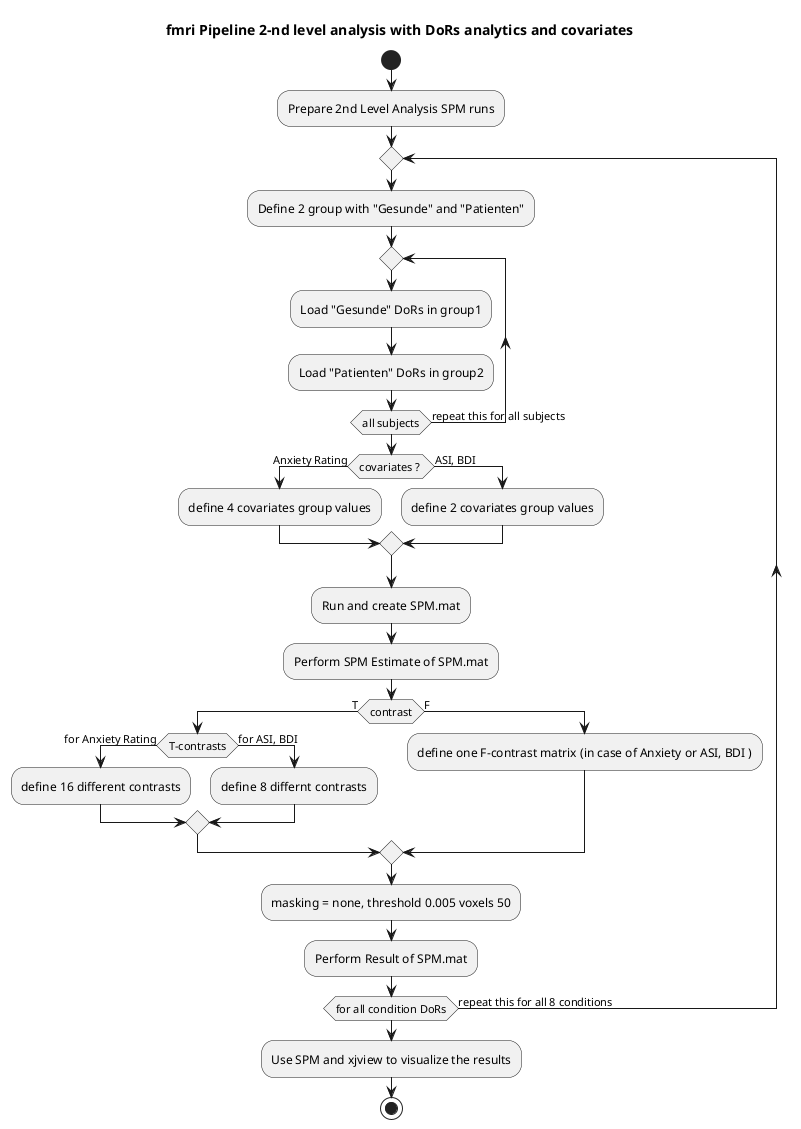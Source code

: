 @startuml
title fmri Pipeline 2-nd level analysis with DoRs analytics and covariates

start
:Prepare 2nd Level Analysis SPM runs;
repeat
:Define 2 group with "Gesunde" and "Patienten";
repeat
:Load "Gesunde" DoRs in group1;
:Load "Patienten" DoRs in group2; 
repeat while (all subjects) is (repeat this for all subjects)
if (covariates ? ) then (Anxiety Rating)
:define 4 covariates group values;
else (ASI, BDI)
:define 2 covariates group values;
endif
:Run and create SPM.mat;
:Perform SPM Estimate of SPM.mat;
if (contrast) then (T)
   if (T-contrasts) then (for Anxiety Rating)
     :define 16 different contrasts;
   else (for ASI, BDI)
     :define 8 differnt contrasts;
   endif
else (F)
 :define one F-contrast matrix (in case of Anxiety or ASI, BDI );
endif    
:masking = none, threshold 0.005 voxels 50;
:Perform Result of SPM.mat;
repeat while (for all condition DoRs) is (repeat this for all 8 conditions)
:Use SPM and xjview to visualize the results;
stop
@enduml